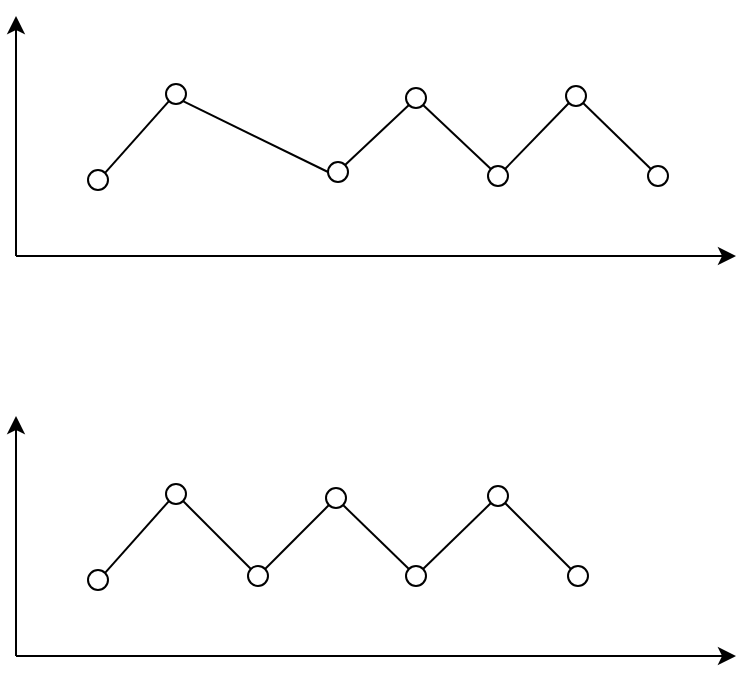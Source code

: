 <mxfile version="22.1.7" type="github">
  <diagram name="ページ1" id="s0QM97gOm6jxcMUns8x2">
    <mxGraphModel dx="797" dy="437" grid="1" gridSize="10" guides="1" tooltips="1" connect="1" arrows="1" fold="1" page="1" pageScale="1" pageWidth="827" pageHeight="1169" math="0" shadow="0">
      <root>
        <mxCell id="0" />
        <mxCell id="1" parent="0" />
        <mxCell id="sexkKn3VrdQLfuhjraJk-20" value="" style="edgeStyle=none;orthogonalLoop=1;jettySize=auto;html=1;rounded=0;" edge="1" parent="1">
          <mxGeometry width="100" relative="1" as="geometry">
            <mxPoint x="200" y="400" as="sourcePoint" />
            <mxPoint x="560" y="400" as="targetPoint" />
            <Array as="points" />
          </mxGeometry>
        </mxCell>
        <mxCell id="sexkKn3VrdQLfuhjraJk-21" value="" style="edgeStyle=none;orthogonalLoop=1;jettySize=auto;html=1;rounded=0;" edge="1" parent="1">
          <mxGeometry width="100" relative="1" as="geometry">
            <mxPoint x="200" y="400" as="sourcePoint" />
            <mxPoint x="200" y="280" as="targetPoint" />
            <Array as="points" />
          </mxGeometry>
        </mxCell>
        <mxCell id="sexkKn3VrdQLfuhjraJk-22" value="" style="ellipse;whiteSpace=wrap;html=1;aspect=fixed;" vertex="1" parent="1">
          <mxGeometry x="236" y="357" width="10" height="10" as="geometry" />
        </mxCell>
        <mxCell id="sexkKn3VrdQLfuhjraJk-23" value="" style="ellipse;whiteSpace=wrap;html=1;aspect=fixed;" vertex="1" parent="1">
          <mxGeometry x="275" y="314" width="10" height="10" as="geometry" />
        </mxCell>
        <mxCell id="sexkKn3VrdQLfuhjraJk-24" value="" style="ellipse;whiteSpace=wrap;html=1;aspect=fixed;" vertex="1" parent="1">
          <mxGeometry x="356" y="353" width="10" height="10" as="geometry" />
        </mxCell>
        <mxCell id="sexkKn3VrdQLfuhjraJk-25" value="" style="ellipse;whiteSpace=wrap;html=1;aspect=fixed;" vertex="1" parent="1">
          <mxGeometry x="395" y="316" width="10" height="10" as="geometry" />
        </mxCell>
        <mxCell id="sexkKn3VrdQLfuhjraJk-26" value="" style="ellipse;whiteSpace=wrap;html=1;aspect=fixed;" vertex="1" parent="1">
          <mxGeometry x="436" y="355" width="10" height="10" as="geometry" />
        </mxCell>
        <mxCell id="sexkKn3VrdQLfuhjraJk-27" value="" style="ellipse;whiteSpace=wrap;html=1;aspect=fixed;" vertex="1" parent="1">
          <mxGeometry x="475" y="315" width="10" height="10" as="geometry" />
        </mxCell>
        <mxCell id="sexkKn3VrdQLfuhjraJk-28" value="" style="ellipse;whiteSpace=wrap;html=1;aspect=fixed;" vertex="1" parent="1">
          <mxGeometry x="516" y="355" width="10" height="10" as="geometry" />
        </mxCell>
        <mxCell id="sexkKn3VrdQLfuhjraJk-29" value="" style="edgeStyle=none;orthogonalLoop=1;jettySize=auto;html=1;rounded=0;" edge="1" parent="1">
          <mxGeometry width="100" relative="1" as="geometry">
            <mxPoint x="200" y="600" as="sourcePoint" />
            <mxPoint x="560" y="600" as="targetPoint" />
            <Array as="points" />
          </mxGeometry>
        </mxCell>
        <mxCell id="sexkKn3VrdQLfuhjraJk-30" value="" style="edgeStyle=none;orthogonalLoop=1;jettySize=auto;html=1;rounded=0;" edge="1" parent="1">
          <mxGeometry width="100" relative="1" as="geometry">
            <mxPoint x="200" y="600" as="sourcePoint" />
            <mxPoint x="200" y="480" as="targetPoint" />
            <Array as="points" />
          </mxGeometry>
        </mxCell>
        <mxCell id="sexkKn3VrdQLfuhjraJk-31" value="" style="ellipse;whiteSpace=wrap;html=1;aspect=fixed;" vertex="1" parent="1">
          <mxGeometry x="236" y="557" width="10" height="10" as="geometry" />
        </mxCell>
        <mxCell id="sexkKn3VrdQLfuhjraJk-32" value="" style="ellipse;whiteSpace=wrap;html=1;aspect=fixed;" vertex="1" parent="1">
          <mxGeometry x="275" y="514" width="10" height="10" as="geometry" />
        </mxCell>
        <mxCell id="sexkKn3VrdQLfuhjraJk-33" value="" style="ellipse;whiteSpace=wrap;html=1;aspect=fixed;" vertex="1" parent="1">
          <mxGeometry x="316" y="555" width="10" height="10" as="geometry" />
        </mxCell>
        <mxCell id="sexkKn3VrdQLfuhjraJk-34" value="" style="ellipse;whiteSpace=wrap;html=1;aspect=fixed;" vertex="1" parent="1">
          <mxGeometry x="355" y="516" width="10" height="10" as="geometry" />
        </mxCell>
        <mxCell id="sexkKn3VrdQLfuhjraJk-35" value="" style="ellipse;whiteSpace=wrap;html=1;aspect=fixed;" vertex="1" parent="1">
          <mxGeometry x="395" y="555" width="10" height="10" as="geometry" />
        </mxCell>
        <mxCell id="sexkKn3VrdQLfuhjraJk-36" value="" style="ellipse;whiteSpace=wrap;html=1;aspect=fixed;" vertex="1" parent="1">
          <mxGeometry x="436" y="515" width="10" height="10" as="geometry" />
        </mxCell>
        <mxCell id="sexkKn3VrdQLfuhjraJk-37" value="" style="ellipse;whiteSpace=wrap;html=1;aspect=fixed;" vertex="1" parent="1">
          <mxGeometry x="476" y="555" width="10" height="10" as="geometry" />
        </mxCell>
        <mxCell id="sexkKn3VrdQLfuhjraJk-38" value="" style="endArrow=none;html=1;rounded=0;exitX=1;exitY=0;exitDx=0;exitDy=0;entryX=0;entryY=1;entryDx=0;entryDy=0;" edge="1" parent="1" source="sexkKn3VrdQLfuhjraJk-22" target="sexkKn3VrdQLfuhjraJk-23">
          <mxGeometry width="50" height="50" relative="1" as="geometry">
            <mxPoint x="380" y="430" as="sourcePoint" />
            <mxPoint x="430" y="380" as="targetPoint" />
          </mxGeometry>
        </mxCell>
        <mxCell id="sexkKn3VrdQLfuhjraJk-39" value="" style="endArrow=none;html=1;rounded=0;exitX=0;exitY=0.5;exitDx=0;exitDy=0;entryX=1;entryY=1;entryDx=0;entryDy=0;" edge="1" parent="1" source="sexkKn3VrdQLfuhjraJk-24" target="sexkKn3VrdQLfuhjraJk-23">
          <mxGeometry width="50" height="50" relative="1" as="geometry">
            <mxPoint x="255" y="368" as="sourcePoint" />
            <mxPoint x="286" y="333" as="targetPoint" />
          </mxGeometry>
        </mxCell>
        <mxCell id="sexkKn3VrdQLfuhjraJk-40" value="" style="endArrow=none;html=1;rounded=0;exitX=0;exitY=1;exitDx=0;exitDy=0;entryX=1;entryY=0;entryDx=0;entryDy=0;" edge="1" parent="1" source="sexkKn3VrdQLfuhjraJk-25" target="sexkKn3VrdQLfuhjraJk-24">
          <mxGeometry width="50" height="50" relative="1" as="geometry">
            <mxPoint x="366" y="368" as="sourcePoint" />
            <mxPoint x="294" y="333" as="targetPoint" />
          </mxGeometry>
        </mxCell>
        <mxCell id="sexkKn3VrdQLfuhjraJk-41" value="" style="endArrow=none;html=1;rounded=0;exitX=1;exitY=1;exitDx=0;exitDy=0;entryX=0;entryY=0;entryDx=0;entryDy=0;" edge="1" parent="1" source="sexkKn3VrdQLfuhjraJk-25" target="sexkKn3VrdQLfuhjraJk-26">
          <mxGeometry width="50" height="50" relative="1" as="geometry">
            <mxPoint x="406" y="335" as="sourcePoint" />
            <mxPoint x="375" y="364" as="targetPoint" />
          </mxGeometry>
        </mxCell>
        <mxCell id="sexkKn3VrdQLfuhjraJk-42" value="" style="endArrow=none;html=1;rounded=0;exitX=1;exitY=0;exitDx=0;exitDy=0;entryX=0;entryY=1;entryDx=0;entryDy=0;" edge="1" parent="1" source="sexkKn3VrdQLfuhjraJk-26" target="sexkKn3VrdQLfuhjraJk-27">
          <mxGeometry width="50" height="50" relative="1" as="geometry">
            <mxPoint x="416" y="345" as="sourcePoint" />
            <mxPoint x="385" y="374" as="targetPoint" />
          </mxGeometry>
        </mxCell>
        <mxCell id="sexkKn3VrdQLfuhjraJk-43" value="" style="endArrow=none;html=1;rounded=0;exitX=1;exitY=1;exitDx=0;exitDy=0;entryX=0;entryY=0;entryDx=0;entryDy=0;" edge="1" parent="1" source="sexkKn3VrdQLfuhjraJk-27" target="sexkKn3VrdQLfuhjraJk-28">
          <mxGeometry width="50" height="50" relative="1" as="geometry">
            <mxPoint x="426" y="355" as="sourcePoint" />
            <mxPoint x="395" y="384" as="targetPoint" />
          </mxGeometry>
        </mxCell>
        <mxCell id="sexkKn3VrdQLfuhjraJk-44" value="" style="endArrow=none;html=1;rounded=0;entryX=0;entryY=1;entryDx=0;entryDy=0;exitX=1;exitY=0;exitDx=0;exitDy=0;" edge="1" parent="1" source="sexkKn3VrdQLfuhjraJk-31" target="sexkKn3VrdQLfuhjraJk-32">
          <mxGeometry width="50" height="50" relative="1" as="geometry">
            <mxPoint x="244" y="560" as="sourcePoint" />
            <mxPoint x="260" y="540" as="targetPoint" />
          </mxGeometry>
        </mxCell>
        <mxCell id="sexkKn3VrdQLfuhjraJk-45" value="" style="endArrow=none;html=1;rounded=0;entryX=1;entryY=1;entryDx=0;entryDy=0;exitX=0;exitY=0;exitDx=0;exitDy=0;" edge="1" parent="1" source="sexkKn3VrdQLfuhjraJk-33" target="sexkKn3VrdQLfuhjraJk-32">
          <mxGeometry width="50" height="50" relative="1" as="geometry">
            <mxPoint x="255" y="568" as="sourcePoint" />
            <mxPoint x="286" y="533" as="targetPoint" />
          </mxGeometry>
        </mxCell>
        <mxCell id="sexkKn3VrdQLfuhjraJk-46" value="" style="endArrow=none;html=1;rounded=0;entryX=1;entryY=0;entryDx=0;entryDy=0;exitX=0;exitY=1;exitDx=0;exitDy=0;" edge="1" parent="1" source="sexkKn3VrdQLfuhjraJk-34" target="sexkKn3VrdQLfuhjraJk-33">
          <mxGeometry width="50" height="50" relative="1" as="geometry">
            <mxPoint x="327" y="566" as="sourcePoint" />
            <mxPoint x="294" y="533" as="targetPoint" />
          </mxGeometry>
        </mxCell>
        <mxCell id="sexkKn3VrdQLfuhjraJk-47" value="" style="endArrow=none;html=1;rounded=0;entryX=0;entryY=0;entryDx=0;entryDy=0;exitX=1;exitY=1;exitDx=0;exitDy=0;" edge="1" parent="1" source="sexkKn3VrdQLfuhjraJk-34" target="sexkKn3VrdQLfuhjraJk-35">
          <mxGeometry width="50" height="50" relative="1" as="geometry">
            <mxPoint x="366" y="535" as="sourcePoint" />
            <mxPoint x="335" y="566" as="targetPoint" />
          </mxGeometry>
        </mxCell>
        <mxCell id="sexkKn3VrdQLfuhjraJk-48" value="" style="endArrow=none;html=1;rounded=0;entryX=0;entryY=1;entryDx=0;entryDy=0;exitX=1;exitY=0;exitDx=0;exitDy=0;" edge="1" parent="1" source="sexkKn3VrdQLfuhjraJk-35" target="sexkKn3VrdQLfuhjraJk-36">
          <mxGeometry width="50" height="50" relative="1" as="geometry">
            <mxPoint x="374" y="535" as="sourcePoint" />
            <mxPoint x="406" y="566" as="targetPoint" />
          </mxGeometry>
        </mxCell>
        <mxCell id="sexkKn3VrdQLfuhjraJk-49" value="" style="endArrow=none;html=1;rounded=0;entryX=1;entryY=1;entryDx=0;entryDy=0;exitX=0;exitY=0;exitDx=0;exitDy=0;" edge="1" parent="1" source="sexkKn3VrdQLfuhjraJk-37" target="sexkKn3VrdQLfuhjraJk-36">
          <mxGeometry width="50" height="50" relative="1" as="geometry">
            <mxPoint x="414" y="566" as="sourcePoint" />
            <mxPoint x="447" y="534" as="targetPoint" />
          </mxGeometry>
        </mxCell>
      </root>
    </mxGraphModel>
  </diagram>
</mxfile>
